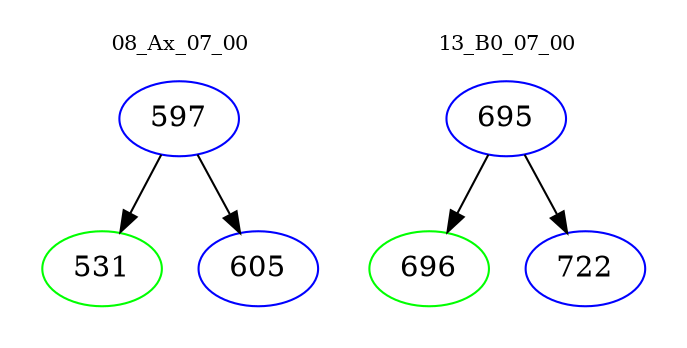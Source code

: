 digraph{
subgraph cluster_0 {
color = white
label = "08_Ax_07_00";
fontsize=10;
T0_597 [label="597", color="blue"]
T0_597 -> T0_531 [color="black"]
T0_531 [label="531", color="green"]
T0_597 -> T0_605 [color="black"]
T0_605 [label="605", color="blue"]
}
subgraph cluster_1 {
color = white
label = "13_B0_07_00";
fontsize=10;
T1_695 [label="695", color="blue"]
T1_695 -> T1_696 [color="black"]
T1_696 [label="696", color="green"]
T1_695 -> T1_722 [color="black"]
T1_722 [label="722", color="blue"]
}
}
